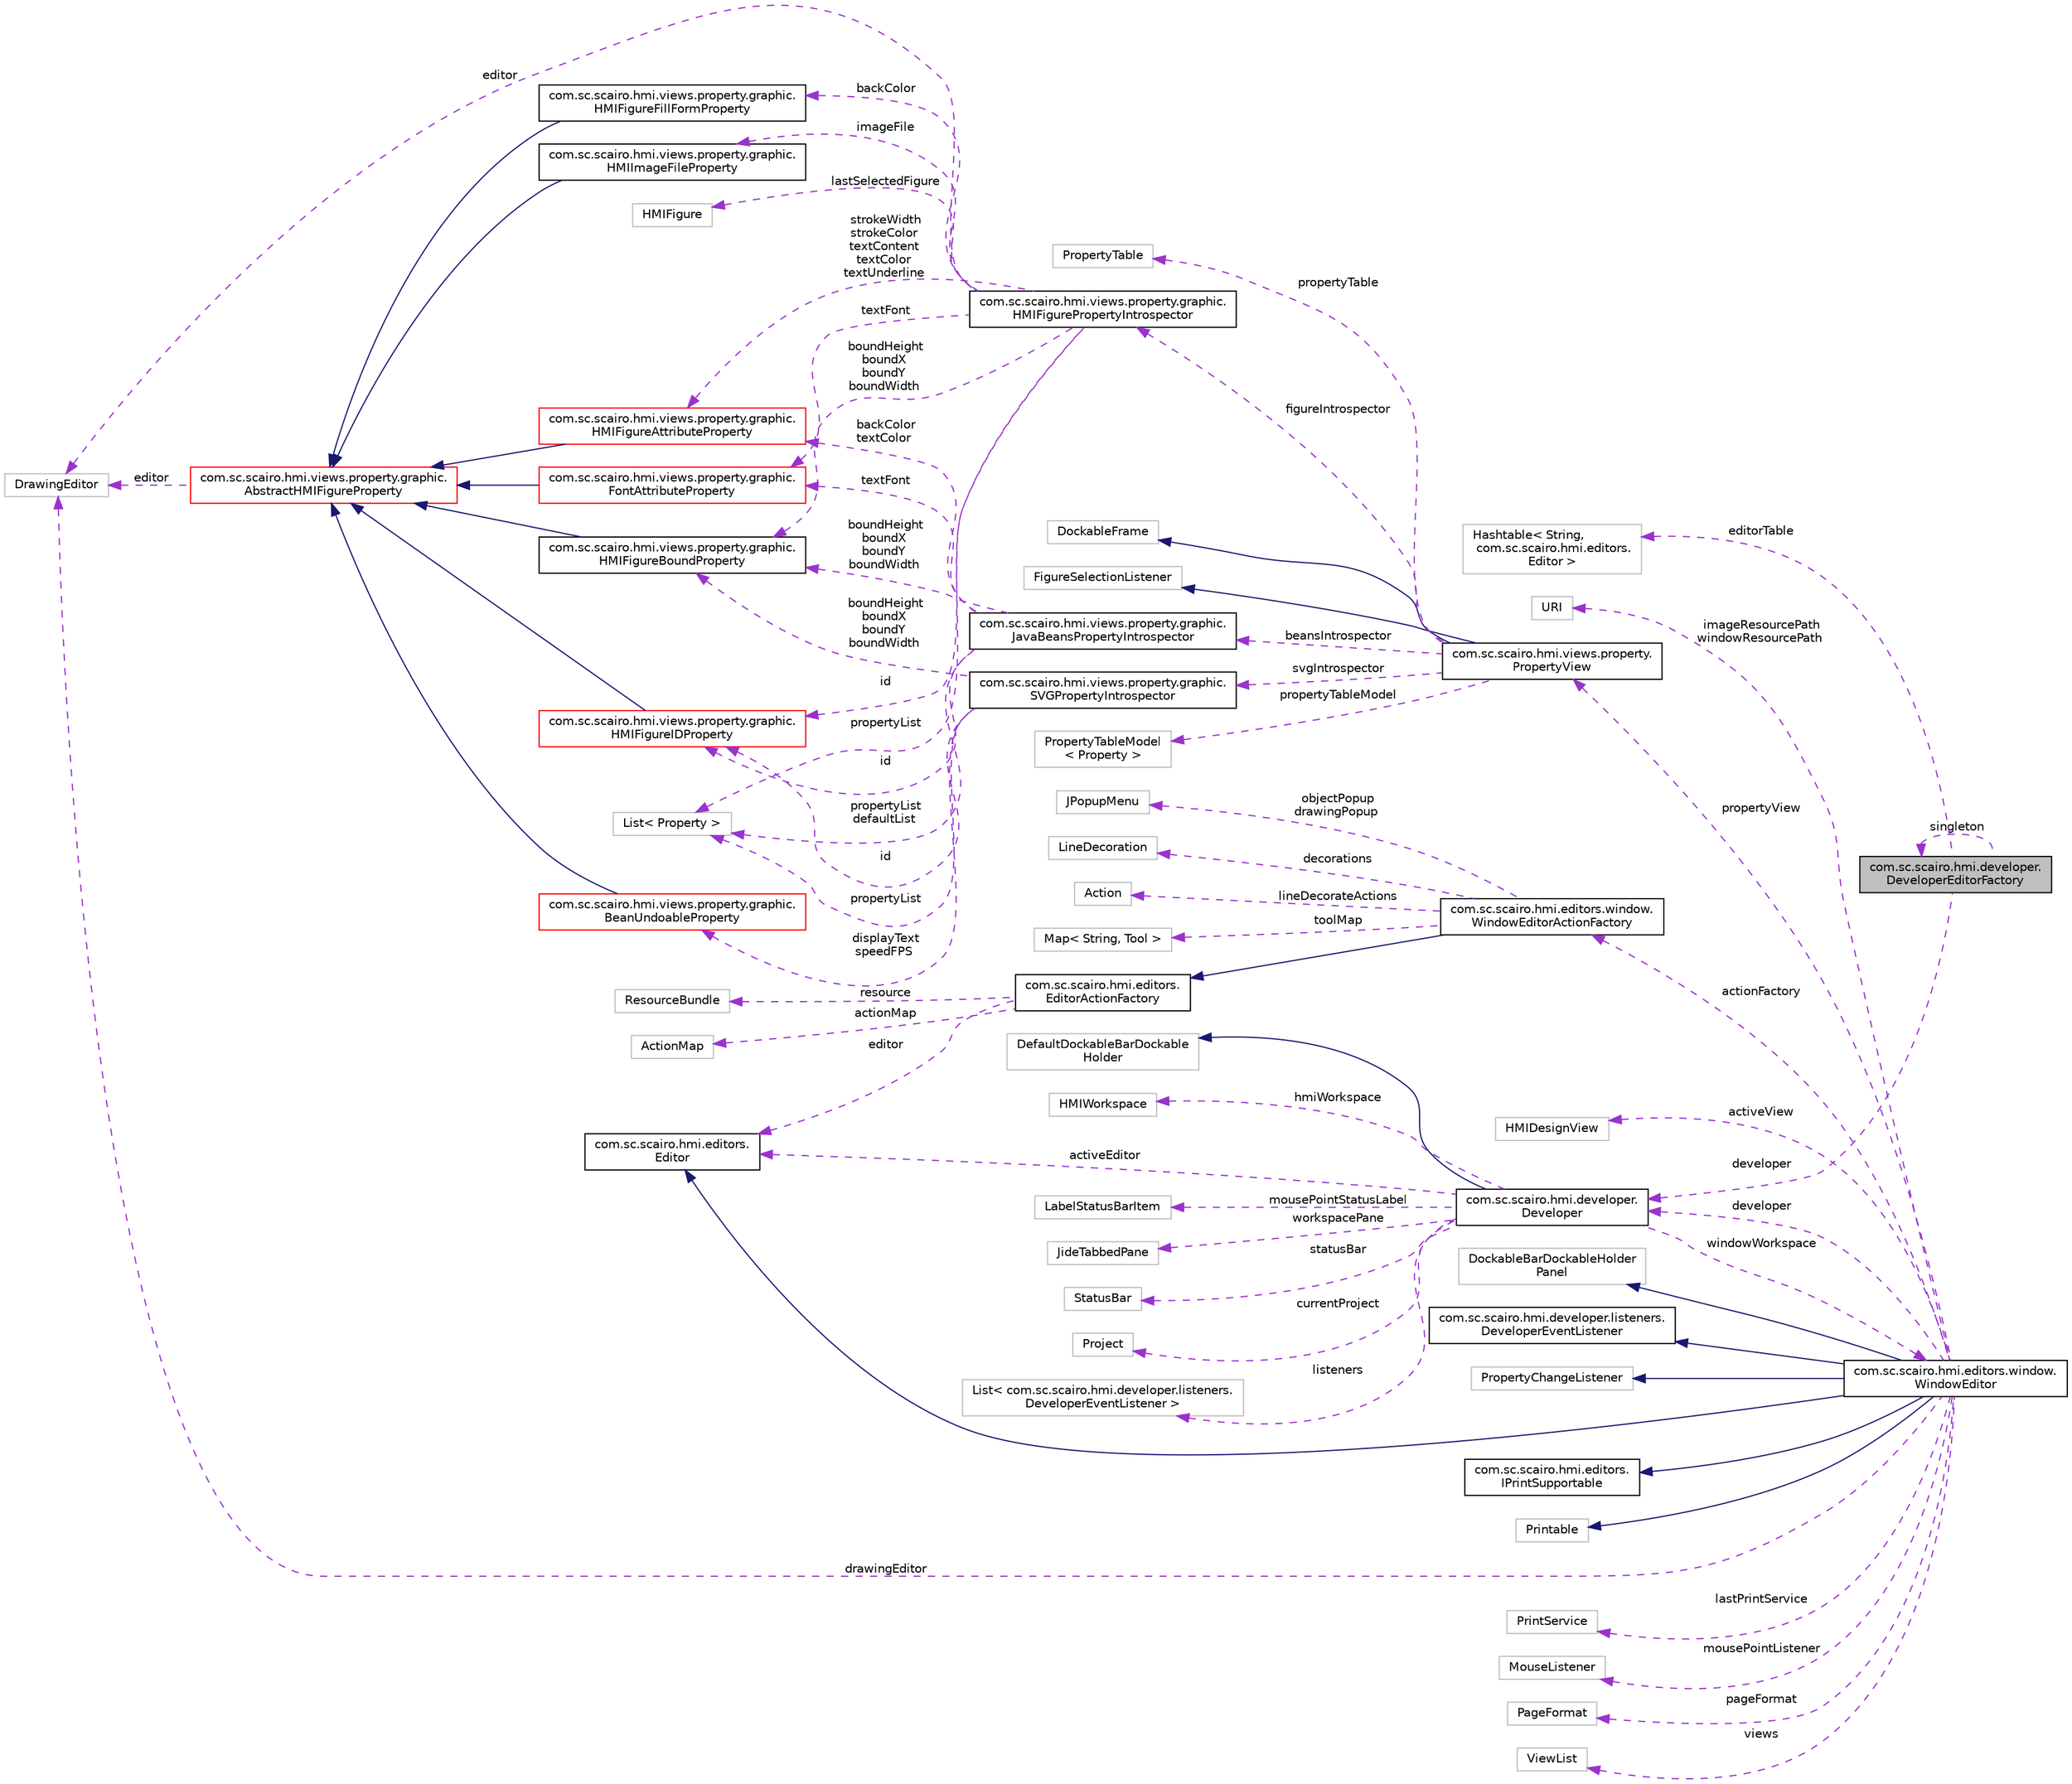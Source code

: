 digraph "com.sc.scairo.hmi.developer.DeveloperEditorFactory"
{
 // LATEX_PDF_SIZE
  edge [fontname="Helvetica",fontsize="10",labelfontname="Helvetica",labelfontsize="10"];
  node [fontname="Helvetica",fontsize="10",shape=record];
  rankdir="LR";
  Node1 [label="com.sc.scairo.hmi.developer.\lDeveloperEditorFactory",height=0.2,width=0.4,color="black", fillcolor="grey75", style="filled", fontcolor="black",tooltip=" "];
  Node2 -> Node1 [dir="back",color="darkorchid3",fontsize="10",style="dashed",label=" developer" ,fontname="Helvetica"];
  Node2 [label="com.sc.scairo.hmi.developer.\lDeveloper",height=0.2,width=0.4,color="black", fillcolor="white", style="filled",URL="$classcom_1_1sc_1_1scairo_1_1hmi_1_1developer_1_1_developer.html",tooltip=" "];
  Node3 -> Node2 [dir="back",color="midnightblue",fontsize="10",style="solid",fontname="Helvetica"];
  Node3 [label="DefaultDockableBarDockable\lHolder",height=0.2,width=0.4,color="grey75", fillcolor="white", style="filled",tooltip=" "];
  Node4 -> Node2 [dir="back",color="darkorchid3",fontsize="10",style="dashed",label=" hmiWorkspace" ,fontname="Helvetica"];
  Node4 [label="HMIWorkspace",height=0.2,width=0.4,color="grey75", fillcolor="white", style="filled",tooltip=" "];
  Node5 -> Node2 [dir="back",color="darkorchid3",fontsize="10",style="dashed",label=" windowWorkspace" ,fontname="Helvetica"];
  Node5 [label="com.sc.scairo.hmi.editors.window.\lWindowEditor",height=0.2,width=0.4,color="black", fillcolor="white", style="filled",URL="$classcom_1_1sc_1_1scairo_1_1hmi_1_1editors_1_1window_1_1_window_editor.html",tooltip=" "];
  Node6 -> Node5 [dir="back",color="midnightblue",fontsize="10",style="solid",fontname="Helvetica"];
  Node6 [label="DockableBarDockableHolder\lPanel",height=0.2,width=0.4,color="grey75", fillcolor="white", style="filled",tooltip=" "];
  Node7 -> Node5 [dir="back",color="midnightblue",fontsize="10",style="solid",fontname="Helvetica"];
  Node7 [label="com.sc.scairo.hmi.developer.listeners.\lDeveloperEventListener",height=0.2,width=0.4,color="black", fillcolor="white", style="filled",URL="$interfacecom_1_1sc_1_1scairo_1_1hmi_1_1developer_1_1listeners_1_1_developer_event_listener.html",tooltip=" "];
  Node8 -> Node5 [dir="back",color="midnightblue",fontsize="10",style="solid",fontname="Helvetica"];
  Node8 [label="PropertyChangeListener",height=0.2,width=0.4,color="grey75", fillcolor="white", style="filled",tooltip=" "];
  Node9 -> Node5 [dir="back",color="midnightblue",fontsize="10",style="solid",fontname="Helvetica"];
  Node9 [label="com.sc.scairo.hmi.editors.\lEditor",height=0.2,width=0.4,color="black", fillcolor="white", style="filled",URL="$interfacecom_1_1sc_1_1scairo_1_1hmi_1_1editors_1_1_editor.html",tooltip=" "];
  Node10 -> Node5 [dir="back",color="midnightblue",fontsize="10",style="solid",fontname="Helvetica"];
  Node10 [label="com.sc.scairo.hmi.editors.\lIPrintSupportable",height=0.2,width=0.4,color="black", fillcolor="white", style="filled",URL="$interfacecom_1_1sc_1_1scairo_1_1hmi_1_1editors_1_1_i_print_supportable.html",tooltip=" "];
  Node11 -> Node5 [dir="back",color="midnightblue",fontsize="10",style="solid",fontname="Helvetica"];
  Node11 [label="Printable",height=0.2,width=0.4,color="grey75", fillcolor="white", style="filled",tooltip=" "];
  Node12 -> Node5 [dir="back",color="darkorchid3",fontsize="10",style="dashed",label=" drawingEditor" ,fontname="Helvetica"];
  Node12 [label="DrawingEditor",height=0.2,width=0.4,color="grey75", fillcolor="white", style="filled",tooltip=" "];
  Node13 -> Node5 [dir="back",color="darkorchid3",fontsize="10",style="dashed",label=" lastPrintService" ,fontname="Helvetica"];
  Node13 [label="PrintService",height=0.2,width=0.4,color="grey75", fillcolor="white", style="filled",tooltip=" "];
  Node14 -> Node5 [dir="back",color="darkorchid3",fontsize="10",style="dashed",label=" mousePointListener" ,fontname="Helvetica"];
  Node14 [label="MouseListener",height=0.2,width=0.4,color="grey75", fillcolor="white", style="filled",tooltip=" "];
  Node15 -> Node5 [dir="back",color="darkorchid3",fontsize="10",style="dashed",label=" pageFormat" ,fontname="Helvetica"];
  Node15 [label="PageFormat",height=0.2,width=0.4,color="grey75", fillcolor="white", style="filled",tooltip=" "];
  Node16 -> Node5 [dir="back",color="darkorchid3",fontsize="10",style="dashed",label=" views" ,fontname="Helvetica"];
  Node16 [label="ViewList",height=0.2,width=0.4,color="grey75", fillcolor="white", style="filled",tooltip=" "];
  Node17 -> Node5 [dir="back",color="darkorchid3",fontsize="10",style="dashed",label=" imageResourcePath\nwindowResourcePath" ,fontname="Helvetica"];
  Node17 [label="URI",height=0.2,width=0.4,color="grey75", fillcolor="white", style="filled",tooltip=" "];
  Node18 -> Node5 [dir="back",color="darkorchid3",fontsize="10",style="dashed",label=" activeView" ,fontname="Helvetica"];
  Node18 [label="HMIDesignView",height=0.2,width=0.4,color="grey75", fillcolor="white", style="filled",tooltip=" "];
  Node2 -> Node5 [dir="back",color="darkorchid3",fontsize="10",style="dashed",label=" developer" ,fontname="Helvetica"];
  Node19 -> Node5 [dir="back",color="darkorchid3",fontsize="10",style="dashed",label=" propertyView" ,fontname="Helvetica"];
  Node19 [label="com.sc.scairo.hmi.views.property.\lPropertyView",height=0.2,width=0.4,color="black", fillcolor="white", style="filled",URL="$classcom_1_1sc_1_1scairo_1_1hmi_1_1views_1_1property_1_1_property_view.html",tooltip=" "];
  Node20 -> Node19 [dir="back",color="midnightblue",fontsize="10",style="solid",fontname="Helvetica"];
  Node20 [label="DockableFrame",height=0.2,width=0.4,color="grey75", fillcolor="white", style="filled",tooltip=" "];
  Node21 -> Node19 [dir="back",color="midnightblue",fontsize="10",style="solid",fontname="Helvetica"];
  Node21 [label="FigureSelectionListener",height=0.2,width=0.4,color="grey75", fillcolor="white", style="filled",tooltip=" "];
  Node22 -> Node19 [dir="back",color="darkorchid3",fontsize="10",style="dashed",label=" beansIntrospector" ,fontname="Helvetica"];
  Node22 [label="com.sc.scairo.hmi.views.property.graphic.\lJavaBeansPropertyIntrospector",height=0.2,width=0.4,color="black", fillcolor="white", style="filled",URL="$classcom_1_1sc_1_1scairo_1_1hmi_1_1views_1_1property_1_1graphic_1_1_java_beans_property_introspector.html",tooltip=" "];
  Node23 -> Node22 [dir="back",color="darkorchid3",fontsize="10",style="dashed",label=" boundHeight\nboundX\nboundY\nboundWidth" ,fontname="Helvetica"];
  Node23 [label="com.sc.scairo.hmi.views.property.graphic.\lHMIFigureBoundProperty",height=0.2,width=0.4,color="black", fillcolor="white", style="filled",URL="$classcom_1_1sc_1_1scairo_1_1hmi_1_1views_1_1property_1_1graphic_1_1_h_m_i_figure_bound_property.html",tooltip=" "];
  Node24 -> Node23 [dir="back",color="midnightblue",fontsize="10",style="solid",fontname="Helvetica"];
  Node24 [label="com.sc.scairo.hmi.views.property.graphic.\lAbstractHMIFigureProperty",height=0.2,width=0.4,color="red", fillcolor="white", style="filled",URL="$classcom_1_1sc_1_1scairo_1_1hmi_1_1views_1_1property_1_1graphic_1_1_abstract_h_m_i_figure_property.html",tooltip=" "];
  Node12 -> Node24 [dir="back",color="darkorchid3",fontsize="10",style="dashed",label=" editor" ,fontname="Helvetica"];
  Node28 -> Node22 [dir="back",color="darkorchid3",fontsize="10",style="dashed",label=" id" ,fontname="Helvetica"];
  Node28 [label="com.sc.scairo.hmi.views.property.graphic.\lHMIFigureIDProperty",height=0.2,width=0.4,color="red", fillcolor="white", style="filled",URL="$classcom_1_1sc_1_1scairo_1_1hmi_1_1views_1_1property_1_1graphic_1_1_h_m_i_figure_i_d_property.html",tooltip=" "];
  Node24 -> Node28 [dir="back",color="midnightblue",fontsize="10",style="solid",fontname="Helvetica"];
  Node30 -> Node22 [dir="back",color="darkorchid3",fontsize="10",style="dashed",label=" propertyList\ndefaultList" ,fontname="Helvetica"];
  Node30 [label="List\< Property \>",height=0.2,width=0.4,color="grey75", fillcolor="white", style="filled",tooltip=" "];
  Node31 -> Node22 [dir="back",color="darkorchid3",fontsize="10",style="dashed",label=" backColor\ntextColor" ,fontname="Helvetica"];
  Node31 [label="com.sc.scairo.hmi.views.property.graphic.\lHMIFigureAttributeProperty",height=0.2,width=0.4,color="red", fillcolor="white", style="filled",URL="$classcom_1_1sc_1_1scairo_1_1hmi_1_1views_1_1property_1_1graphic_1_1_h_m_i_figure_attribute_property.html",tooltip=" "];
  Node24 -> Node31 [dir="back",color="midnightblue",fontsize="10",style="solid",fontname="Helvetica"];
  Node32 -> Node22 [dir="back",color="darkorchid3",fontsize="10",style="dashed",label=" textFont" ,fontname="Helvetica"];
  Node32 [label="com.sc.scairo.hmi.views.property.graphic.\lFontAttributeProperty",height=0.2,width=0.4,color="red", fillcolor="white", style="filled",URL="$classcom_1_1sc_1_1scairo_1_1hmi_1_1views_1_1property_1_1graphic_1_1_font_attribute_property.html",tooltip=" "];
  Node24 -> Node32 [dir="back",color="midnightblue",fontsize="10",style="solid",fontname="Helvetica"];
  Node36 -> Node19 [dir="back",color="darkorchid3",fontsize="10",style="dashed",label=" figureIntrospector" ,fontname="Helvetica"];
  Node36 [label="com.sc.scairo.hmi.views.property.graphic.\lHMIFigurePropertyIntrospector",height=0.2,width=0.4,color="black", fillcolor="white", style="filled",URL="$classcom_1_1sc_1_1scairo_1_1hmi_1_1views_1_1property_1_1graphic_1_1_h_m_i_figure_property_introspector.html",tooltip=" "];
  Node12 -> Node36 [dir="back",color="darkorchid3",fontsize="10",style="dashed",label=" editor" ,fontname="Helvetica"];
  Node23 -> Node36 [dir="back",color="darkorchid3",fontsize="10",style="dashed",label=" boundHeight\nboundX\nboundY\nboundWidth" ,fontname="Helvetica"];
  Node28 -> Node36 [dir="back",color="darkorchid3",fontsize="10",style="dashed",label=" id" ,fontname="Helvetica"];
  Node37 -> Node36 [dir="back",color="darkorchid3",fontsize="10",style="dashed",label=" backColor" ,fontname="Helvetica"];
  Node37 [label="com.sc.scairo.hmi.views.property.graphic.\lHMIFigureFillFormProperty",height=0.2,width=0.4,color="black", fillcolor="white", style="filled",URL="$classcom_1_1sc_1_1scairo_1_1hmi_1_1views_1_1property_1_1graphic_1_1_h_m_i_figure_fill_form_property.html",tooltip=" "];
  Node24 -> Node37 [dir="back",color="midnightblue",fontsize="10",style="solid",fontname="Helvetica"];
  Node30 -> Node36 [dir="back",color="darkorchid3",fontsize="10",style="dashed",label=" propertyList" ,fontname="Helvetica"];
  Node38 -> Node36 [dir="back",color="darkorchid3",fontsize="10",style="dashed",label=" imageFile" ,fontname="Helvetica"];
  Node38 [label="com.sc.scairo.hmi.views.property.graphic.\lHMIImageFileProperty",height=0.2,width=0.4,color="black", fillcolor="white", style="filled",URL="$classcom_1_1sc_1_1scairo_1_1hmi_1_1views_1_1property_1_1graphic_1_1_h_m_i_image_file_property.html",tooltip=" "];
  Node24 -> Node38 [dir="back",color="midnightblue",fontsize="10",style="solid",fontname="Helvetica"];
  Node31 -> Node36 [dir="back",color="darkorchid3",fontsize="10",style="dashed",label=" strokeWidth\nstrokeColor\ntextContent\ntextColor\ntextUnderline" ,fontname="Helvetica"];
  Node32 -> Node36 [dir="back",color="darkorchid3",fontsize="10",style="dashed",label=" textFont" ,fontname="Helvetica"];
  Node39 -> Node36 [dir="back",color="darkorchid3",fontsize="10",style="dashed",label=" lastSelectedFigure" ,fontname="Helvetica"];
  Node39 [label="HMIFigure",height=0.2,width=0.4,color="grey75", fillcolor="white", style="filled",tooltip=" "];
  Node40 -> Node19 [dir="back",color="darkorchid3",fontsize="10",style="dashed",label=" propertyTableModel" ,fontname="Helvetica"];
  Node40 [label="PropertyTableModel\l\< Property \>",height=0.2,width=0.4,color="grey75", fillcolor="white", style="filled",tooltip=" "];
  Node41 -> Node19 [dir="back",color="darkorchid3",fontsize="10",style="dashed",label=" propertyTable" ,fontname="Helvetica"];
  Node41 [label="PropertyTable",height=0.2,width=0.4,color="grey75", fillcolor="white", style="filled",tooltip=" "];
  Node42 -> Node19 [dir="back",color="darkorchid3",fontsize="10",style="dashed",label=" svgIntrospector" ,fontname="Helvetica"];
  Node42 [label="com.sc.scairo.hmi.views.property.graphic.\lSVGPropertyIntrospector",height=0.2,width=0.4,color="black", fillcolor="white", style="filled",URL="$classcom_1_1sc_1_1scairo_1_1hmi_1_1views_1_1property_1_1graphic_1_1_s_v_g_property_introspector.html",tooltip=" "];
  Node23 -> Node42 [dir="back",color="darkorchid3",fontsize="10",style="dashed",label=" boundHeight\nboundX\nboundY\nboundWidth" ,fontname="Helvetica"];
  Node28 -> Node42 [dir="back",color="darkorchid3",fontsize="10",style="dashed",label=" id" ,fontname="Helvetica"];
  Node43 -> Node42 [dir="back",color="darkorchid3",fontsize="10",style="dashed",label=" displayText\nspeedFPS" ,fontname="Helvetica"];
  Node43 [label="com.sc.scairo.hmi.views.property.graphic.\lBeanUndoableProperty",height=0.2,width=0.4,color="red", fillcolor="white", style="filled",URL="$classcom_1_1sc_1_1scairo_1_1hmi_1_1views_1_1property_1_1graphic_1_1_bean_undoable_property.html",tooltip=" "];
  Node24 -> Node43 [dir="back",color="midnightblue",fontsize="10",style="solid",fontname="Helvetica"];
  Node30 -> Node42 [dir="back",color="darkorchid3",fontsize="10",style="dashed",label=" propertyList" ,fontname="Helvetica"];
  Node45 -> Node5 [dir="back",color="darkorchid3",fontsize="10",style="dashed",label=" actionFactory" ,fontname="Helvetica"];
  Node45 [label="com.sc.scairo.hmi.editors.window.\lWindowEditorActionFactory",height=0.2,width=0.4,color="black", fillcolor="white", style="filled",URL="$classcom_1_1sc_1_1scairo_1_1hmi_1_1editors_1_1window_1_1_window_editor_action_factory.html",tooltip=" "];
  Node46 -> Node45 [dir="back",color="midnightblue",fontsize="10",style="solid",fontname="Helvetica"];
  Node46 [label="com.sc.scairo.hmi.editors.\lEditorActionFactory",height=0.2,width=0.4,color="black", fillcolor="white", style="filled",URL="$classcom_1_1sc_1_1scairo_1_1hmi_1_1editors_1_1_editor_action_factory.html",tooltip=" "];
  Node47 -> Node46 [dir="back",color="darkorchid3",fontsize="10",style="dashed",label=" resource" ,fontname="Helvetica"];
  Node47 [label="ResourceBundle",height=0.2,width=0.4,color="grey75", fillcolor="white", style="filled",tooltip=" "];
  Node48 -> Node46 [dir="back",color="darkorchid3",fontsize="10",style="dashed",label=" actionMap" ,fontname="Helvetica"];
  Node48 [label="ActionMap",height=0.2,width=0.4,color="grey75", fillcolor="white", style="filled",tooltip=" "];
  Node9 -> Node46 [dir="back",color="darkorchid3",fontsize="10",style="dashed",label=" editor" ,fontname="Helvetica"];
  Node49 -> Node45 [dir="back",color="darkorchid3",fontsize="10",style="dashed",label=" objectPopup\ndrawingPopup" ,fontname="Helvetica"];
  Node49 [label="JPopupMenu",height=0.2,width=0.4,color="grey75", fillcolor="white", style="filled",tooltip=" "];
  Node50 -> Node45 [dir="back",color="darkorchid3",fontsize="10",style="dashed",label=" decorations" ,fontname="Helvetica"];
  Node50 [label="LineDecoration",height=0.2,width=0.4,color="grey75", fillcolor="white", style="filled",tooltip=" "];
  Node51 -> Node45 [dir="back",color="darkorchid3",fontsize="10",style="dashed",label=" lineDecorateActions" ,fontname="Helvetica"];
  Node51 [label="Action",height=0.2,width=0.4,color="grey75", fillcolor="white", style="filled",tooltip=" "];
  Node52 -> Node45 [dir="back",color="darkorchid3",fontsize="10",style="dashed",label=" toolMap" ,fontname="Helvetica"];
  Node52 [label="Map\< String, Tool \>",height=0.2,width=0.4,color="grey75", fillcolor="white", style="filled",tooltip=" "];
  Node53 -> Node2 [dir="back",color="darkorchid3",fontsize="10",style="dashed",label=" mousePointStatusLabel" ,fontname="Helvetica"];
  Node53 [label="LabelStatusBarItem",height=0.2,width=0.4,color="grey75", fillcolor="white", style="filled",tooltip=" "];
  Node54 -> Node2 [dir="back",color="darkorchid3",fontsize="10",style="dashed",label=" workspacePane" ,fontname="Helvetica"];
  Node54 [label="JideTabbedPane",height=0.2,width=0.4,color="grey75", fillcolor="white", style="filled",tooltip=" "];
  Node55 -> Node2 [dir="back",color="darkorchid3",fontsize="10",style="dashed",label=" statusBar" ,fontname="Helvetica"];
  Node55 [label="StatusBar",height=0.2,width=0.4,color="grey75", fillcolor="white", style="filled",tooltip=" "];
  Node56 -> Node2 [dir="back",color="darkorchid3",fontsize="10",style="dashed",label=" currentProject" ,fontname="Helvetica"];
  Node56 [label="Project",height=0.2,width=0.4,color="grey75", fillcolor="white", style="filled",tooltip=" "];
  Node57 -> Node2 [dir="back",color="darkorchid3",fontsize="10",style="dashed",label=" listeners" ,fontname="Helvetica"];
  Node57 [label="List\< com.sc.scairo.hmi.developer.listeners.\lDeveloperEventListener \>",height=0.2,width=0.4,color="grey75", fillcolor="white", style="filled",tooltip=" "];
  Node9 -> Node2 [dir="back",color="darkorchid3",fontsize="10",style="dashed",label=" activeEditor" ,fontname="Helvetica"];
  Node58 -> Node1 [dir="back",color="darkorchid3",fontsize="10",style="dashed",label=" editorTable" ,fontname="Helvetica"];
  Node58 [label="Hashtable\< String,\l com.sc.scairo.hmi.editors.\lEditor \>",height=0.2,width=0.4,color="grey75", fillcolor="white", style="filled",tooltip=" "];
  Node1 -> Node1 [dir="back",color="darkorchid3",fontsize="10",style="dashed",label=" singleton" ,fontname="Helvetica"];
}
